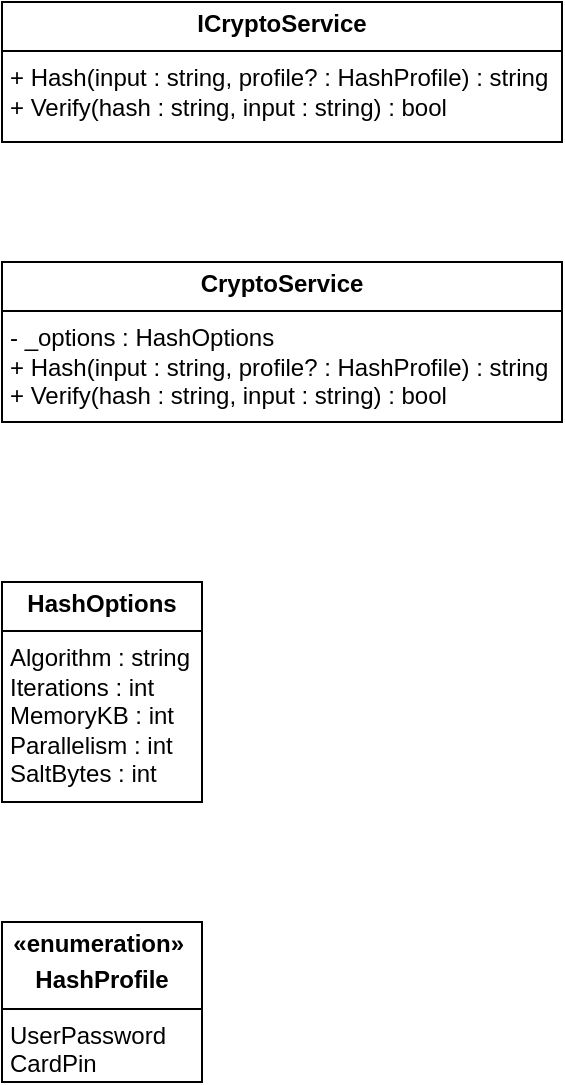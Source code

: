 <mxfile>
    <diagram id="YsOEBaPfYVByL2cwkfrq" name="第 1 页">
        <mxGraphModel dx="434" dy="780" grid="1" gridSize="10" guides="1" tooltips="1" connect="1" arrows="1" fold="1" page="1" pageScale="1" pageWidth="827" pageHeight="1169" math="0" shadow="0">
            <root>
                <mxCell id="0"/>
                <mxCell id="1" parent="0"/>
                <mxCell id="2" value="&lt;p style=&quot;margin:0px;margin-top:4px;text-align:center;&quot;&gt;&lt;b&gt;ICryptoService&lt;/b&gt;&lt;/p&gt;&lt;hr size=&quot;1&quot; style=&quot;border-style:solid;&quot;&gt;&lt;p style=&quot;margin:0px;margin-left:4px;&quot;&gt;&lt;/p&gt;&lt;p style=&quot;margin:0px;margin-left:4px;&quot;&gt;+ Hash(input : string, profile? : HashProfile) : string&lt;/p&gt;&lt;p style=&quot;margin:0px;margin-left:4px;&quot;&gt;+ Verify(hash : string, input : string) : bool&lt;/p&gt;" style="verticalAlign=top;align=left;overflow=fill;html=1;whiteSpace=wrap;" vertex="1" parent="1">
                    <mxGeometry x="70" y="80" width="280" height="70" as="geometry"/>
                </mxCell>
                <mxCell id="3" value="&lt;p style=&quot;margin:0px;margin-top:4px;text-align:center;&quot;&gt;&lt;b&gt;CryptoService&lt;/b&gt;&lt;/p&gt;&lt;hr size=&quot;1&quot; style=&quot;border-style:solid;&quot;&gt;&lt;p style=&quot;margin:0px;margin-left:4px;&quot;&gt;&lt;/p&gt;&lt;p style=&quot;margin:0px;margin-left:4px;&quot;&gt;- _options : HashOptions&lt;/p&gt;&lt;p style=&quot;margin:0px;margin-left:4px;&quot;&gt;+ Hash(input : string, profile? : HashProfile) : string&lt;/p&gt;&lt;p style=&quot;margin:0px;margin-left:4px;&quot;&gt;+ Verify(hash : string, input : string) : bool&lt;/p&gt;" style="verticalAlign=top;align=left;overflow=fill;html=1;whiteSpace=wrap;" vertex="1" parent="1">
                    <mxGeometry x="70" y="210" width="280" height="80" as="geometry"/>
                </mxCell>
                <mxCell id="4" value="&lt;p style=&quot;margin:0px;margin-top:4px;text-align:center;&quot;&gt;&lt;b&gt;HashOptions&lt;/b&gt;&lt;/p&gt;&lt;hr size=&quot;1&quot; style=&quot;border-style:solid;&quot;&gt;&lt;p style=&quot;margin:0px;margin-left:4px;&quot;&gt;&lt;/p&gt;&lt;p style=&quot;margin:0px;margin-left:4px;&quot;&gt;Algorithm : string&lt;/p&gt;&lt;p style=&quot;margin:0px;margin-left:4px;&quot;&gt;Iterations : int&lt;/p&gt;&lt;p style=&quot;margin:0px;margin-left:4px;&quot;&gt;MemoryKB : int&lt;/p&gt;&lt;p style=&quot;margin:0px;margin-left:4px;&quot;&gt;Parallelism : int&lt;/p&gt;&lt;p style=&quot;margin:0px;margin-left:4px;&quot;&gt;SaltBytes : int&lt;/p&gt;" style="verticalAlign=top;align=left;overflow=fill;html=1;whiteSpace=wrap;" vertex="1" parent="1">
                    <mxGeometry x="70" y="370" width="100" height="110" as="geometry"/>
                </mxCell>
                <mxCell id="5" value="&lt;p style=&quot;margin:0px;margin-top:4px;text-align:center;&quot;&gt;&lt;b&gt;«enumeration»&amp;nbsp;&lt;/b&gt;&lt;/p&gt;&lt;p style=&quot;margin:0px;margin-top:4px;text-align:center;&quot;&gt;&lt;b&gt;HashProfile&lt;/b&gt;&lt;/p&gt;&lt;hr size=&quot;1&quot; style=&quot;border-style:solid;&quot;&gt;&lt;p style=&quot;margin:0px;margin-left:4px;&quot;&gt;&lt;/p&gt;&lt;p style=&quot;margin:0px;margin-left:4px;&quot;&gt;UserPassword&lt;/p&gt;&lt;p style=&quot;margin:0px;margin-left:4px;&quot;&gt;CardPin&lt;/p&gt;" style="verticalAlign=top;align=left;overflow=fill;html=1;whiteSpace=wrap;" vertex="1" parent="1">
                    <mxGeometry x="70" y="540" width="100" height="80" as="geometry"/>
                </mxCell>
            </root>
        </mxGraphModel>
    </diagram>
</mxfile>
